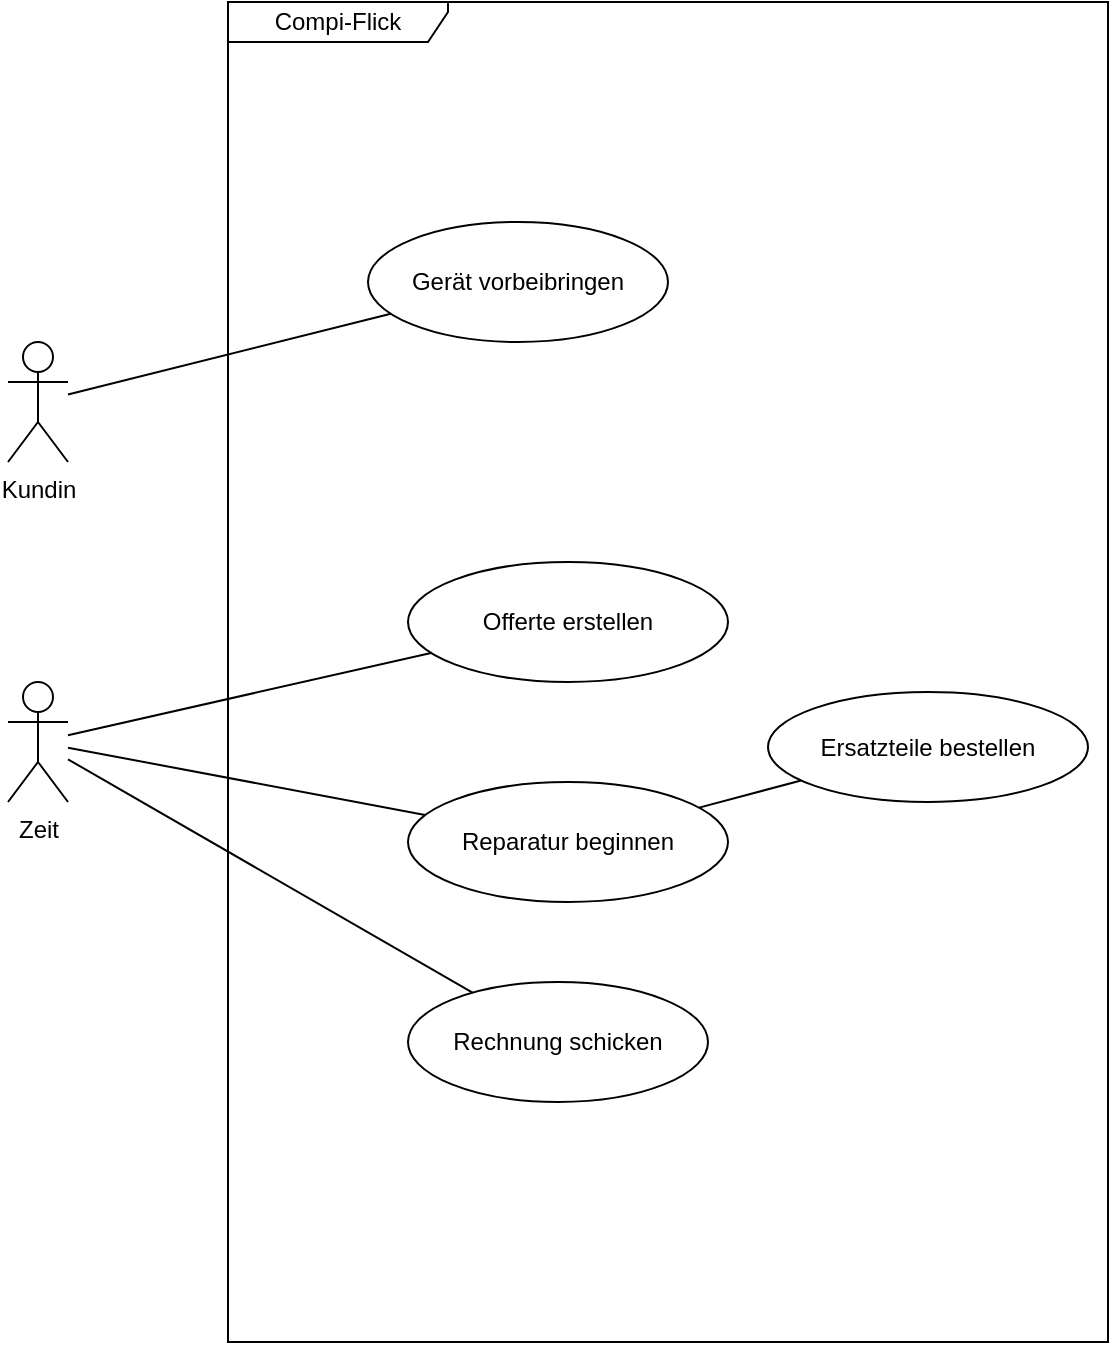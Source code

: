 <mxfile version="13.6.9" type="github">
  <diagram id="21VgOU-teF4cOT1An5-7" name="Page-1">
    <mxGraphModel dx="1422" dy="773" grid="1" gridSize="10" guides="1" tooltips="1" connect="1" arrows="1" fold="1" page="1" pageScale="1" pageWidth="850" pageHeight="1100" math="0" shadow="0">
      <root>
        <mxCell id="0" />
        <mxCell id="1" parent="0" />
        <mxCell id="9S1AJZHRasZA08K6zmYZ-1" value="Compi-Flick" style="shape=umlFrame;whiteSpace=wrap;html=1;width=110;height=20;" parent="1" vertex="1">
          <mxGeometry x="180" y="260" width="440" height="670" as="geometry" />
        </mxCell>
        <mxCell id="9S1AJZHRasZA08K6zmYZ-2" value="Gerät vorbeibringen" style="ellipse;whiteSpace=wrap;html=1;" parent="1" vertex="1">
          <mxGeometry x="250" y="370" width="150" height="60" as="geometry" />
        </mxCell>
        <mxCell id="9S1AJZHRasZA08K6zmYZ-6" style="edgeStyle=none;rounded=0;orthogonalLoop=1;jettySize=auto;html=1;endArrow=none;endFill=0;" parent="1" source="9S1AJZHRasZA08K6zmYZ-5" target="9S1AJZHRasZA08K6zmYZ-2" edge="1">
          <mxGeometry relative="1" as="geometry" />
        </mxCell>
        <mxCell id="9S1AJZHRasZA08K6zmYZ-5" value="Kundin" style="shape=umlActor;verticalLabelPosition=bottom;verticalAlign=top;html=1;outlineConnect=0;" parent="1" vertex="1">
          <mxGeometry x="70" y="430" width="30" height="60" as="geometry" />
        </mxCell>
        <mxCell id="9S1AJZHRasZA08K6zmYZ-12" style="edgeStyle=none;rounded=0;orthogonalLoop=1;jettySize=auto;html=1;endArrow=none;endFill=0;" parent="1" source="9S1AJZHRasZA08K6zmYZ-7" target="9S1AJZHRasZA08K6zmYZ-9" edge="1">
          <mxGeometry relative="1" as="geometry" />
        </mxCell>
        <mxCell id="9S1AJZHRasZA08K6zmYZ-14" style="edgeStyle=none;rounded=0;orthogonalLoop=1;jettySize=auto;html=1;endArrow=none;endFill=0;" parent="1" source="9S1AJZHRasZA08K6zmYZ-7" target="9S1AJZHRasZA08K6zmYZ-13" edge="1">
          <mxGeometry relative="1" as="geometry" />
        </mxCell>
        <mxCell id="9S1AJZHRasZA08K6zmYZ-7" value="Zeit" style="shape=umlActor;verticalLabelPosition=bottom;verticalAlign=top;html=1;outlineConnect=0;" parent="1" vertex="1">
          <mxGeometry x="70" y="600" width="30" height="60" as="geometry" />
        </mxCell>
        <mxCell id="9S1AJZHRasZA08K6zmYZ-11" style="edgeStyle=none;rounded=0;orthogonalLoop=1;jettySize=auto;html=1;endArrow=none;endFill=0;" parent="1" source="9S1AJZHRasZA08K6zmYZ-9" target="9S1AJZHRasZA08K6zmYZ-10" edge="1">
          <mxGeometry relative="1" as="geometry" />
        </mxCell>
        <mxCell id="9S1AJZHRasZA08K6zmYZ-9" value="Reparatur beginnen" style="ellipse;whiteSpace=wrap;html=1;" parent="1" vertex="1">
          <mxGeometry x="270" y="650" width="160" height="60" as="geometry" />
        </mxCell>
        <mxCell id="9S1AJZHRasZA08K6zmYZ-10" value="Ersatzteile bestellen" style="ellipse;whiteSpace=wrap;html=1;" parent="1" vertex="1">
          <mxGeometry x="450" y="605" width="160" height="55" as="geometry" />
        </mxCell>
        <mxCell id="9S1AJZHRasZA08K6zmYZ-13" value="Rechnung schicken" style="ellipse;whiteSpace=wrap;html=1;" parent="1" vertex="1">
          <mxGeometry x="270" y="750" width="150" height="60" as="geometry" />
        </mxCell>
        <mxCell id="1-h9HNmAEF7GxXEI_rl2-3" value="Offerte erstellen" style="ellipse;whiteSpace=wrap;html=1;" vertex="1" parent="1">
          <mxGeometry x="270" y="540" width="160" height="60" as="geometry" />
        </mxCell>
        <mxCell id="1-h9HNmAEF7GxXEI_rl2-5" style="edgeStyle=none;rounded=0;orthogonalLoop=1;jettySize=auto;html=1;endArrow=none;endFill=0;" edge="1" parent="1" source="9S1AJZHRasZA08K6zmYZ-7" target="1-h9HNmAEF7GxXEI_rl2-3">
          <mxGeometry relative="1" as="geometry">
            <mxPoint x="100" y="632.83" as="sourcePoint" />
            <mxPoint x="278.536" y="666.516" as="targetPoint" />
          </mxGeometry>
        </mxCell>
      </root>
    </mxGraphModel>
  </diagram>
</mxfile>
